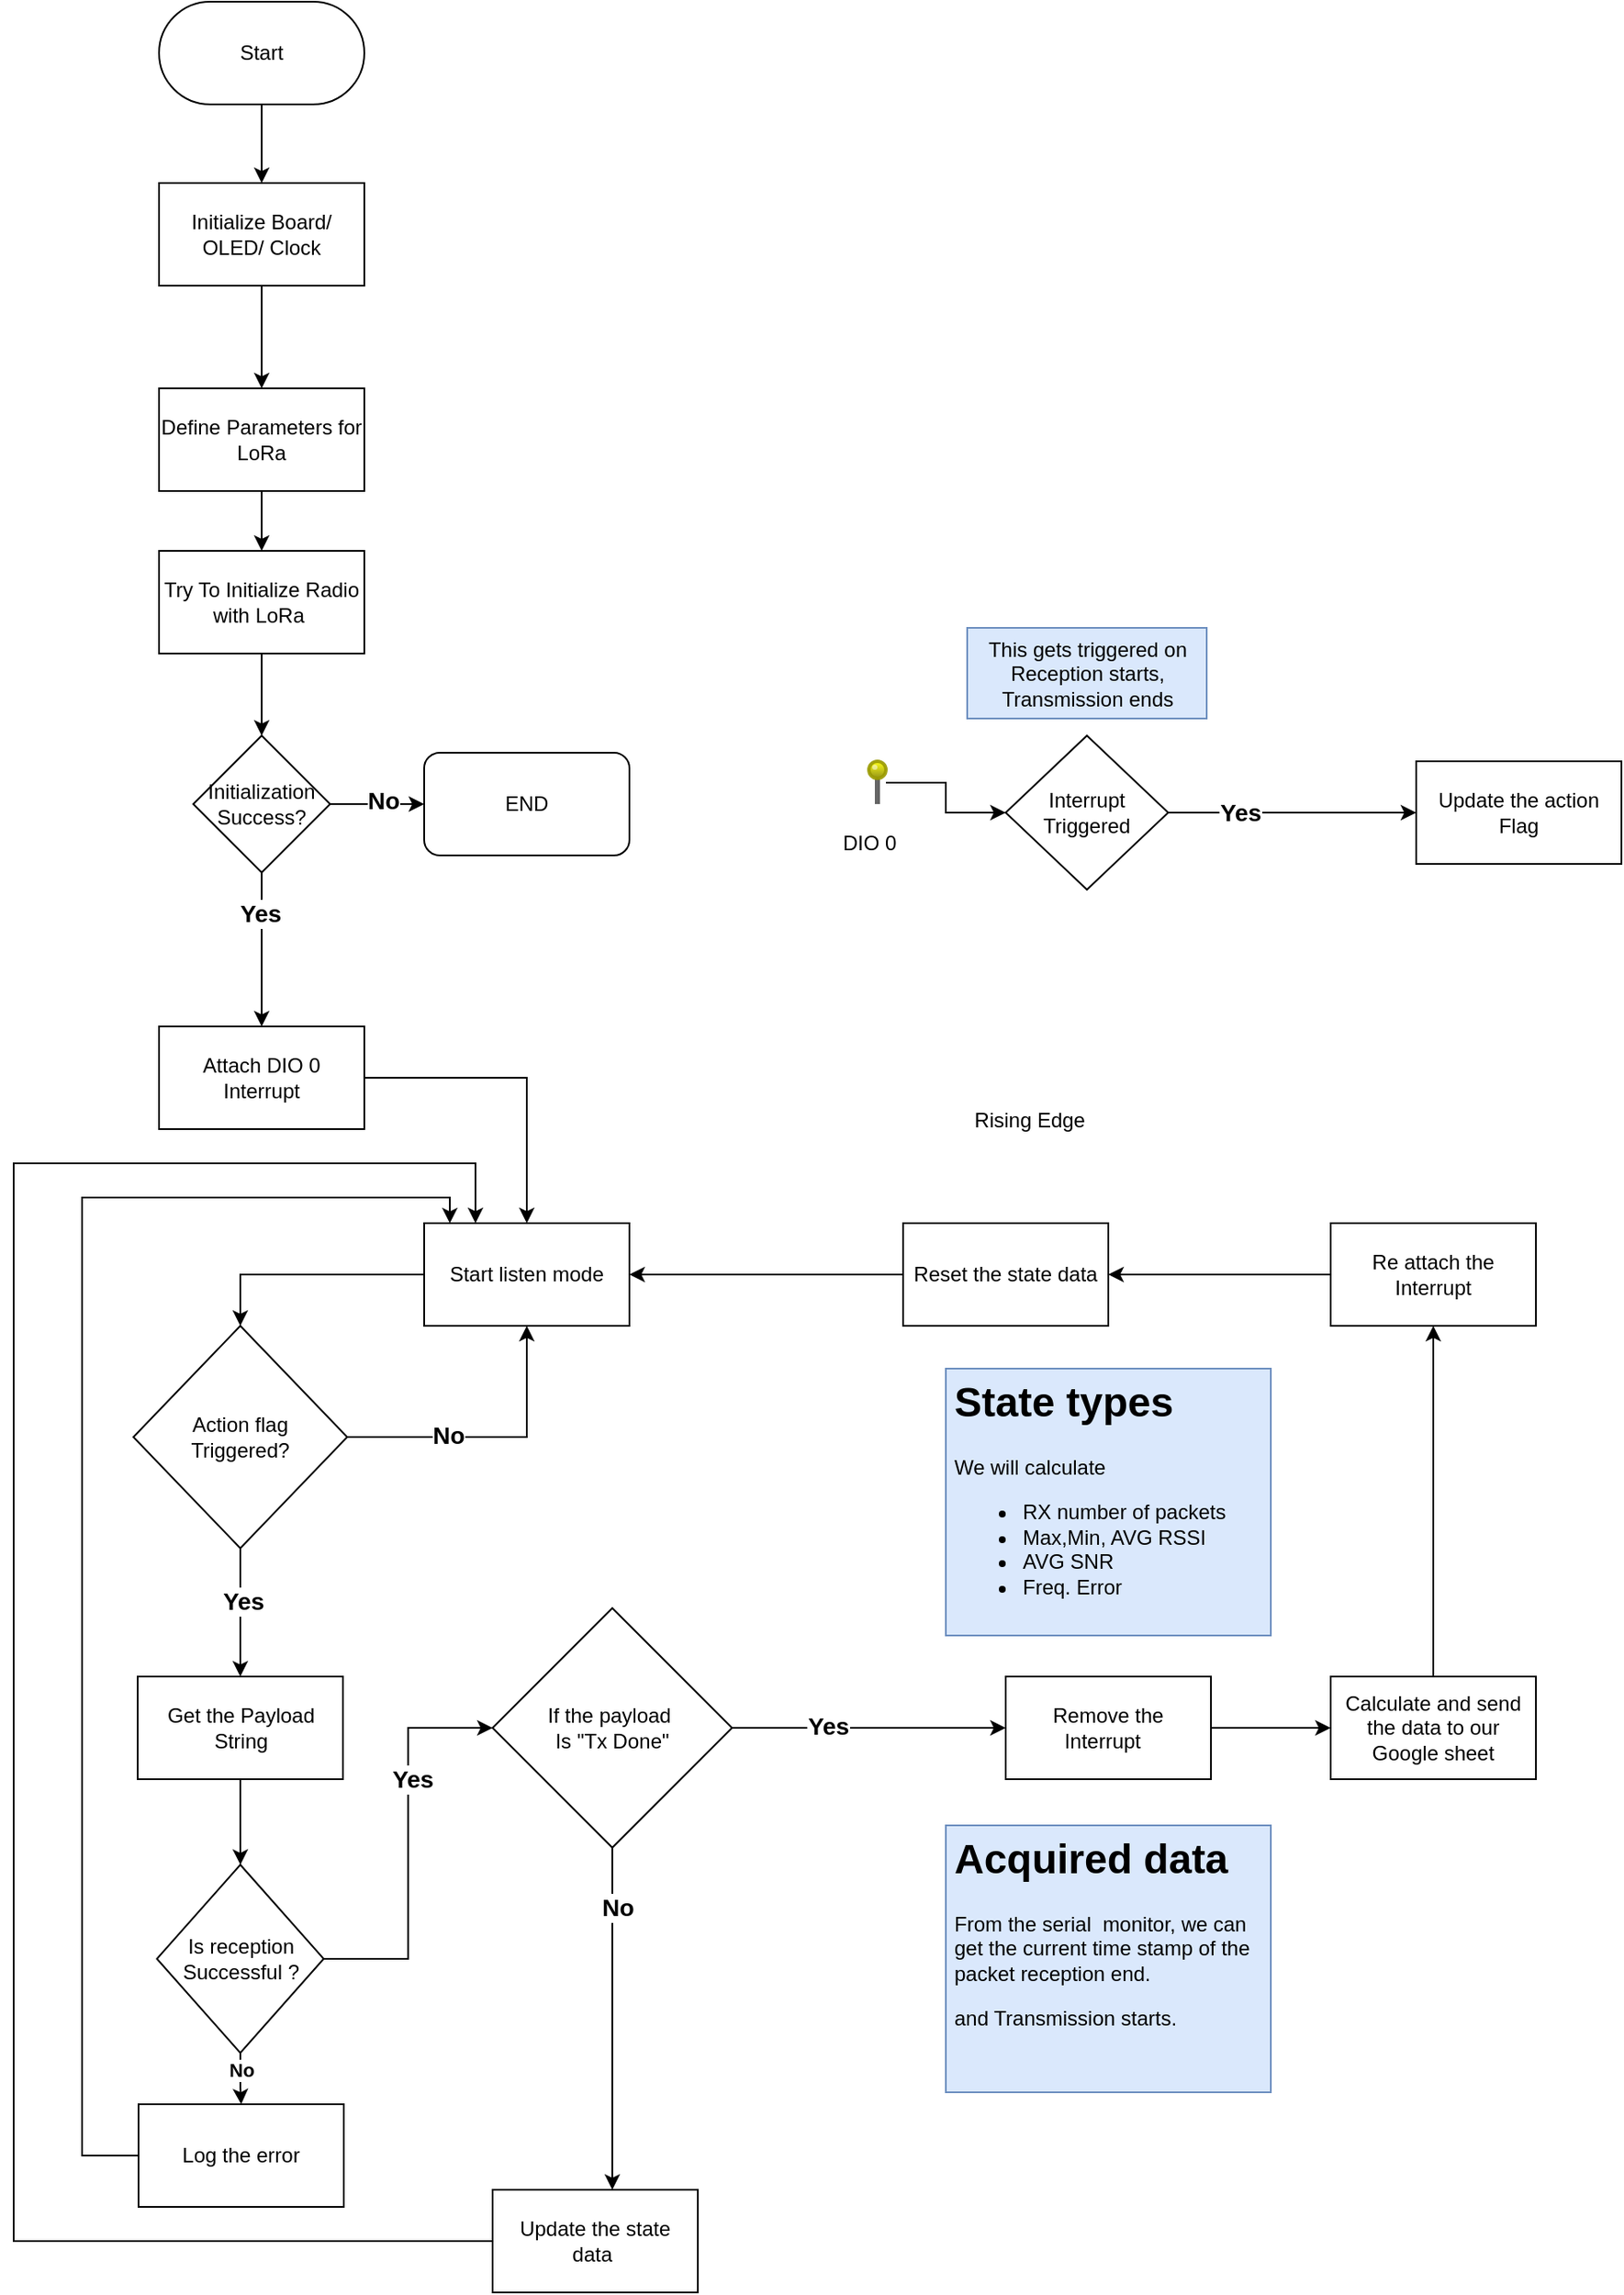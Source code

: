 <mxfile version="23.1.5" type="github">
  <diagram name="Page-1" id="FYWUt24ZpTdFW-gtobVG">
    <mxGraphModel dx="899" dy="492" grid="1" gridSize="10" guides="1" tooltips="1" connect="1" arrows="1" fold="1" page="1" pageScale="1" pageWidth="850" pageHeight="1100" math="0" shadow="0">
      <root>
        <mxCell id="0" />
        <mxCell id="1" parent="0" />
        <mxCell id="IX6t6DD36pY5l--hHVE1-1" style="edgeStyle=orthogonalEdgeStyle;rounded=0;orthogonalLoop=1;jettySize=auto;html=1;" parent="1" source="IX6t6DD36pY5l--hHVE1-2" target="IX6t6DD36pY5l--hHVE1-4" edge="1">
          <mxGeometry relative="1" as="geometry" />
        </mxCell>
        <mxCell id="IX6t6DD36pY5l--hHVE1-2" value="Start" style="rounded=1;whiteSpace=wrap;html=1;arcSize=50;" parent="1" vertex="1">
          <mxGeometry x="365" y="44" width="120" height="60" as="geometry" />
        </mxCell>
        <mxCell id="ezhr6PAOnXo2CEISF_8j-1" style="edgeStyle=orthogonalEdgeStyle;rounded=0;orthogonalLoop=1;jettySize=auto;html=1;entryX=0.5;entryY=0;entryDx=0;entryDy=0;" edge="1" parent="1" source="IX6t6DD36pY5l--hHVE1-4" target="IX6t6DD36pY5l--hHVE1-6">
          <mxGeometry relative="1" as="geometry" />
        </mxCell>
        <mxCell id="IX6t6DD36pY5l--hHVE1-4" value="Initialize Board/ &lt;br&gt;OLED/ Clock" style="rounded=0;whiteSpace=wrap;html=1;" parent="1" vertex="1">
          <mxGeometry x="365" y="150" width="120" height="60" as="geometry" />
        </mxCell>
        <mxCell id="IX6t6DD36pY5l--hHVE1-5" value="" style="edgeStyle=orthogonalEdgeStyle;rounded=0;orthogonalLoop=1;jettySize=auto;html=1;" parent="1" source="IX6t6DD36pY5l--hHVE1-6" target="IX6t6DD36pY5l--hHVE1-8" edge="1">
          <mxGeometry relative="1" as="geometry" />
        </mxCell>
        <mxCell id="IX6t6DD36pY5l--hHVE1-6" value="Define Parameters for LoRa" style="whiteSpace=wrap;html=1;rounded=0;" parent="1" vertex="1">
          <mxGeometry x="365" y="270" width="120" height="60" as="geometry" />
        </mxCell>
        <mxCell id="IX6t6DD36pY5l--hHVE1-7" value="" style="edgeStyle=orthogonalEdgeStyle;rounded=0;orthogonalLoop=1;jettySize=auto;html=1;" parent="1" source="IX6t6DD36pY5l--hHVE1-8" target="IX6t6DD36pY5l--hHVE1-13" edge="1">
          <mxGeometry relative="1" as="geometry" />
        </mxCell>
        <mxCell id="IX6t6DD36pY5l--hHVE1-8" value="Try To Initialize Radio with LoRa&amp;nbsp;" style="whiteSpace=wrap;html=1;rounded=0;" parent="1" vertex="1">
          <mxGeometry x="365" y="365" width="120" height="60" as="geometry" />
        </mxCell>
        <mxCell id="IX6t6DD36pY5l--hHVE1-9" value="" style="edgeStyle=orthogonalEdgeStyle;rounded=0;orthogonalLoop=1;jettySize=auto;html=1;" parent="1" source="IX6t6DD36pY5l--hHVE1-13" target="IX6t6DD36pY5l--hHVE1-15" edge="1">
          <mxGeometry relative="1" as="geometry" />
        </mxCell>
        <mxCell id="IX6t6DD36pY5l--hHVE1-10" value="Yes" style="edgeLabel;html=1;align=center;verticalAlign=middle;resizable=0;points=[];fontStyle=1;fontSize=14;" parent="IX6t6DD36pY5l--hHVE1-9" vertex="1" connectable="0">
          <mxGeometry x="-0.467" y="-1" relative="1" as="geometry">
            <mxPoint as="offset" />
          </mxGeometry>
        </mxCell>
        <mxCell id="IX6t6DD36pY5l--hHVE1-11" value="" style="edgeStyle=orthogonalEdgeStyle;rounded=0;orthogonalLoop=1;jettySize=auto;html=1;entryX=0;entryY=0.5;entryDx=0;entryDy=0;" parent="1" source="IX6t6DD36pY5l--hHVE1-13" target="IX6t6DD36pY5l--hHVE1-16" edge="1">
          <mxGeometry relative="1" as="geometry">
            <mxPoint x="525" y="513" as="targetPoint" />
          </mxGeometry>
        </mxCell>
        <mxCell id="0H7-YZ-VMUyI1cPCvzWG-16" value="No" style="edgeLabel;html=1;align=center;verticalAlign=middle;resizable=0;points=[];fontStyle=1;fontSize=14;" parent="IX6t6DD36pY5l--hHVE1-11" vertex="1" connectable="0">
          <mxGeometry x="0.127" y="2" relative="1" as="geometry">
            <mxPoint as="offset" />
          </mxGeometry>
        </mxCell>
        <mxCell id="IX6t6DD36pY5l--hHVE1-13" value="Initialization&lt;br&gt;Success?" style="rhombus;whiteSpace=wrap;html=1;rounded=0;" parent="1" vertex="1">
          <mxGeometry x="385" y="473" width="80" height="80" as="geometry" />
        </mxCell>
        <mxCell id="IX6t6DD36pY5l--hHVE1-63" style="edgeStyle=orthogonalEdgeStyle;rounded=0;orthogonalLoop=1;jettySize=auto;html=1;" parent="1" source="IX6t6DD36pY5l--hHVE1-15" target="IX6t6DD36pY5l--hHVE1-62" edge="1">
          <mxGeometry relative="1" as="geometry" />
        </mxCell>
        <mxCell id="IX6t6DD36pY5l--hHVE1-15" value="Attach DIO 0 &lt;br&gt;Interrupt" style="whiteSpace=wrap;html=1;rounded=0;" parent="1" vertex="1">
          <mxGeometry x="365" y="643" width="120" height="60" as="geometry" />
        </mxCell>
        <mxCell id="IX6t6DD36pY5l--hHVE1-16" value="END" style="rounded=1;whiteSpace=wrap;html=1;" parent="1" vertex="1">
          <mxGeometry x="520" y="483" width="120" height="60" as="geometry" />
        </mxCell>
        <mxCell id="IX6t6DD36pY5l--hHVE1-58" value="" style="edgeStyle=orthogonalEdgeStyle;rounded=0;orthogonalLoop=1;jettySize=auto;html=1;" parent="1" source="IX6t6DD36pY5l--hHVE1-56" target="IX6t6DD36pY5l--hHVE1-57" edge="1">
          <mxGeometry relative="1" as="geometry" />
        </mxCell>
        <mxCell id="IX6t6DD36pY5l--hHVE1-59" value="Yes" style="edgeLabel;html=1;align=center;verticalAlign=middle;resizable=0;points=[];fontSize=14;fontStyle=1" parent="IX6t6DD36pY5l--hHVE1-58" vertex="1" connectable="0">
          <mxGeometry x="-0.185" y="2" relative="1" as="geometry">
            <mxPoint x="-1" as="offset" />
          </mxGeometry>
        </mxCell>
        <mxCell id="IX6t6DD36pY5l--hHVE1-65" style="edgeStyle=orthogonalEdgeStyle;rounded=0;orthogonalLoop=1;jettySize=auto;html=1;entryX=0.5;entryY=1;entryDx=0;entryDy=0;" parent="1" source="IX6t6DD36pY5l--hHVE1-56" target="IX6t6DD36pY5l--hHVE1-62" edge="1">
          <mxGeometry relative="1" as="geometry" />
        </mxCell>
        <mxCell id="IX6t6DD36pY5l--hHVE1-66" value="No" style="edgeLabel;html=1;align=center;verticalAlign=middle;resizable=0;points=[];fontSize=14;fontStyle=1" parent="IX6t6DD36pY5l--hHVE1-65" vertex="1" connectable="0">
          <mxGeometry x="-0.306" y="1" relative="1" as="geometry">
            <mxPoint as="offset" />
          </mxGeometry>
        </mxCell>
        <mxCell id="IX6t6DD36pY5l--hHVE1-56" value="Action flag &lt;br&gt;Triggered?" style="rhombus;whiteSpace=wrap;html=1;" parent="1" vertex="1">
          <mxGeometry x="350" y="818" width="125" height="130" as="geometry" />
        </mxCell>
        <mxCell id="0H7-YZ-VMUyI1cPCvzWG-13" value="" style="edgeStyle=orthogonalEdgeStyle;rounded=0;orthogonalLoop=1;jettySize=auto;html=1;" parent="1" source="IX6t6DD36pY5l--hHVE1-57" target="0H7-YZ-VMUyI1cPCvzWG-12" edge="1">
          <mxGeometry relative="1" as="geometry" />
        </mxCell>
        <mxCell id="IX6t6DD36pY5l--hHVE1-57" value="Get the Payload String" style="whiteSpace=wrap;html=1;" parent="1" vertex="1">
          <mxGeometry x="352.5" y="1023" width="120" height="60" as="geometry" />
        </mxCell>
        <mxCell id="IX6t6DD36pY5l--hHVE1-64" style="edgeStyle=orthogonalEdgeStyle;rounded=0;orthogonalLoop=1;jettySize=auto;html=1;entryX=0.5;entryY=0;entryDx=0;entryDy=0;" parent="1" source="IX6t6DD36pY5l--hHVE1-62" target="IX6t6DD36pY5l--hHVE1-56" edge="1">
          <mxGeometry relative="1" as="geometry" />
        </mxCell>
        <mxCell id="IX6t6DD36pY5l--hHVE1-62" value="Start listen mode" style="rounded=0;whiteSpace=wrap;html=1;" parent="1" vertex="1">
          <mxGeometry x="520" y="758" width="120" height="60" as="geometry" />
        </mxCell>
        <mxCell id="IX6t6DD36pY5l--hHVE1-72" value="" style="edgeStyle=orthogonalEdgeStyle;rounded=0;orthogonalLoop=1;jettySize=auto;html=1;" parent="1" source="IX6t6DD36pY5l--hHVE1-67" target="IX6t6DD36pY5l--hHVE1-71" edge="1">
          <mxGeometry relative="1" as="geometry" />
        </mxCell>
        <mxCell id="IX6t6DD36pY5l--hHVE1-74" value="Yes" style="edgeLabel;html=1;align=center;verticalAlign=middle;resizable=0;points=[];fontStyle=1;fontSize=14;" parent="IX6t6DD36pY5l--hHVE1-72" vertex="1" connectable="0">
          <mxGeometry x="-0.3" y="1" relative="1" as="geometry">
            <mxPoint as="offset" />
          </mxGeometry>
        </mxCell>
        <mxCell id="IX6t6DD36pY5l--hHVE1-76" value="" style="edgeStyle=orthogonalEdgeStyle;rounded=0;orthogonalLoop=1;jettySize=auto;html=1;" parent="1" source="IX6t6DD36pY5l--hHVE1-67" target="IX6t6DD36pY5l--hHVE1-75" edge="1">
          <mxGeometry relative="1" as="geometry">
            <Array as="points">
              <mxPoint x="630" y="1203" />
              <mxPoint x="630" y="1203" />
            </Array>
          </mxGeometry>
        </mxCell>
        <mxCell id="IX6t6DD36pY5l--hHVE1-78" value="No" style="edgeLabel;html=1;align=center;verticalAlign=middle;resizable=0;points=[];fontStyle=1;fontSize=14;" parent="IX6t6DD36pY5l--hHVE1-76" vertex="1" connectable="0">
          <mxGeometry x="-0.649" y="3" relative="1" as="geometry">
            <mxPoint as="offset" />
          </mxGeometry>
        </mxCell>
        <mxCell id="IX6t6DD36pY5l--hHVE1-67" value="If the payload&amp;nbsp;&lt;br&gt;Is &quot;Tx Done&quot;" style="rhombus;whiteSpace=wrap;html=1;" parent="1" vertex="1">
          <mxGeometry x="560" y="983" width="140" height="140" as="geometry" />
        </mxCell>
        <mxCell id="IX6t6DD36pY5l--hHVE1-83" value="" style="edgeStyle=orthogonalEdgeStyle;rounded=0;orthogonalLoop=1;jettySize=auto;html=1;" parent="1" source="IX6t6DD36pY5l--hHVE1-71" target="IX6t6DD36pY5l--hHVE1-82" edge="1">
          <mxGeometry relative="1" as="geometry" />
        </mxCell>
        <mxCell id="IX6t6DD36pY5l--hHVE1-71" value="Remove the Interrupt&amp;nbsp;&amp;nbsp;" style="whiteSpace=wrap;html=1;" parent="1" vertex="1">
          <mxGeometry x="860" y="1023" width="120" height="60" as="geometry" />
        </mxCell>
        <mxCell id="0H7-YZ-VMUyI1cPCvzWG-20" style="edgeStyle=orthogonalEdgeStyle;rounded=0;orthogonalLoop=1;jettySize=auto;html=1;exitX=0;exitY=0.5;exitDx=0;exitDy=0;entryX=0.25;entryY=0;entryDx=0;entryDy=0;" parent="1" source="IX6t6DD36pY5l--hHVE1-75" target="IX6t6DD36pY5l--hHVE1-62" edge="1">
          <mxGeometry relative="1" as="geometry">
            <Array as="points">
              <mxPoint x="280" y="1353" />
              <mxPoint x="280" y="723" />
              <mxPoint x="550" y="723" />
            </Array>
          </mxGeometry>
        </mxCell>
        <mxCell id="IX6t6DD36pY5l--hHVE1-75" value="Update the state data&amp;nbsp;" style="whiteSpace=wrap;html=1;" parent="1" vertex="1">
          <mxGeometry x="560" y="1323" width="120" height="60" as="geometry" />
        </mxCell>
        <mxCell id="IX6t6DD36pY5l--hHVE1-81" style="edgeStyle=orthogonalEdgeStyle;rounded=0;orthogonalLoop=1;jettySize=auto;html=1;entryX=1;entryY=0.5;entryDx=0;entryDy=0;" parent="1" source="IX6t6DD36pY5l--hHVE1-79" target="IX6t6DD36pY5l--hHVE1-62" edge="1">
          <mxGeometry relative="1" as="geometry">
            <Array as="points">
              <mxPoint x="840" y="788" />
            </Array>
          </mxGeometry>
        </mxCell>
        <mxCell id="IX6t6DD36pY5l--hHVE1-79" value="Reset the state data" style="whiteSpace=wrap;html=1;" parent="1" vertex="1">
          <mxGeometry x="800" y="758" width="120" height="60" as="geometry" />
        </mxCell>
        <mxCell id="IX6t6DD36pY5l--hHVE1-86" value="" style="edgeStyle=orthogonalEdgeStyle;rounded=0;orthogonalLoop=1;jettySize=auto;html=1;" parent="1" source="IX6t6DD36pY5l--hHVE1-82" target="IX6t6DD36pY5l--hHVE1-85" edge="1">
          <mxGeometry relative="1" as="geometry" />
        </mxCell>
        <mxCell id="IX6t6DD36pY5l--hHVE1-82" value="Calculate and send the data to our Google sheet" style="whiteSpace=wrap;html=1;" parent="1" vertex="1">
          <mxGeometry x="1050" y="1023" width="120" height="60" as="geometry" />
        </mxCell>
        <mxCell id="IX6t6DD36pY5l--hHVE1-87" style="edgeStyle=orthogonalEdgeStyle;rounded=0;orthogonalLoop=1;jettySize=auto;html=1;entryX=1;entryY=0.5;entryDx=0;entryDy=0;" parent="1" source="IX6t6DD36pY5l--hHVE1-85" target="IX6t6DD36pY5l--hHVE1-79" edge="1">
          <mxGeometry relative="1" as="geometry" />
        </mxCell>
        <mxCell id="IX6t6DD36pY5l--hHVE1-85" value="Re attach the Interrupt" style="whiteSpace=wrap;html=1;" parent="1" vertex="1">
          <mxGeometry x="1050" y="758" width="120" height="60" as="geometry" />
        </mxCell>
        <mxCell id="0H7-YZ-VMUyI1cPCvzWG-1" style="edgeStyle=orthogonalEdgeStyle;rounded=0;orthogonalLoop=1;jettySize=auto;html=1;entryX=0;entryY=0.5;entryDx=0;entryDy=0;" parent="1" source="0H7-YZ-VMUyI1cPCvzWG-3" target="0H7-YZ-VMUyI1cPCvzWG-4" edge="1">
          <mxGeometry relative="1" as="geometry" />
        </mxCell>
        <mxCell id="0H7-YZ-VMUyI1cPCvzWG-2" value="Yes" style="edgeLabel;html=1;align=center;verticalAlign=middle;resizable=0;points=[];fontStyle=1;fontSize=14;" parent="0H7-YZ-VMUyI1cPCvzWG-1" vertex="1" connectable="0">
          <mxGeometry x="-0.419" relative="1" as="geometry">
            <mxPoint as="offset" />
          </mxGeometry>
        </mxCell>
        <mxCell id="0H7-YZ-VMUyI1cPCvzWG-3" value="Interrupt Triggered" style="rhombus;whiteSpace=wrap;html=1;rounded=0;" parent="1" vertex="1">
          <mxGeometry x="860" y="473" width="95" height="90" as="geometry" />
        </mxCell>
        <mxCell id="0H7-YZ-VMUyI1cPCvzWG-4" value="Update the action Flag" style="rounded=0;whiteSpace=wrap;html=1;" parent="1" vertex="1">
          <mxGeometry x="1100" y="488" width="120" height="60" as="geometry" />
        </mxCell>
        <mxCell id="0H7-YZ-VMUyI1cPCvzWG-5" value="This gets triggered on Reception starts,&lt;div&gt;Transmission ends&lt;/div&gt;" style="text;html=1;strokeColor=#6c8ebf;fillColor=#dae8fc;align=center;verticalAlign=middle;whiteSpace=wrap;rounded=0;" parent="1" vertex="1">
          <mxGeometry x="837.5" y="410" width="140" height="53" as="geometry" />
        </mxCell>
        <mxCell id="0H7-YZ-VMUyI1cPCvzWG-6" style="edgeStyle=orthogonalEdgeStyle;rounded=0;orthogonalLoop=1;jettySize=auto;html=1;entryX=0;entryY=0.5;entryDx=0;entryDy=0;" parent="1" source="0H7-YZ-VMUyI1cPCvzWG-7" target="0H7-YZ-VMUyI1cPCvzWG-3" edge="1">
          <mxGeometry relative="1" as="geometry" />
        </mxCell>
        <mxCell id="0H7-YZ-VMUyI1cPCvzWG-7" value="" style="verticalLabelPosition=top;shadow=0;dashed=0;align=center;html=1;verticalAlign=bottom;strokeWidth=1;shape=mxgraph.mockup.misc.pin;fillColor2=#ffff00;fillColor3=#888800;strokeColor=#999900;" parent="1" vertex="1">
          <mxGeometry x="780" y="488" width="10" height="25" as="geometry" />
        </mxCell>
        <mxCell id="0H7-YZ-VMUyI1cPCvzWG-8" value="Rising Edge" style="shape=image;verticalLabelPosition=bottom;labelBackgroundColor=default;verticalAlign=top;aspect=fixed;imageAspect=0;image=https://www.mathworks.com/help/simscape/lang/edge_op1.png;" parent="1" vertex="1">
          <mxGeometry x="780" y="583" width="188.27" height="100.83" as="geometry" />
        </mxCell>
        <mxCell id="0H7-YZ-VMUyI1cPCvzWG-9" value="DIO 0" style="text;html=1;align=center;verticalAlign=middle;resizable=0;points=[];autosize=1;strokeColor=none;fillColor=none;" parent="1" vertex="1">
          <mxGeometry x="755" y="521" width="50" height="30" as="geometry" />
        </mxCell>
        <mxCell id="0H7-YZ-VMUyI1cPCvzWG-14" style="edgeStyle=orthogonalEdgeStyle;rounded=0;orthogonalLoop=1;jettySize=auto;html=1;entryX=0;entryY=0.5;entryDx=0;entryDy=0;" parent="1" source="0H7-YZ-VMUyI1cPCvzWG-12" target="IX6t6DD36pY5l--hHVE1-67" edge="1">
          <mxGeometry relative="1" as="geometry" />
        </mxCell>
        <mxCell id="0H7-YZ-VMUyI1cPCvzWG-15" value="Yes" style="edgeLabel;html=1;align=center;verticalAlign=middle;resizable=0;points=[];fontStyle=1;fontSize=14;" parent="0H7-YZ-VMUyI1cPCvzWG-14" vertex="1" connectable="0">
          <mxGeometry x="0.322" y="-2" relative="1" as="geometry">
            <mxPoint as="offset" />
          </mxGeometry>
        </mxCell>
        <mxCell id="0H7-YZ-VMUyI1cPCvzWG-18" style="edgeStyle=orthogonalEdgeStyle;rounded=0;orthogonalLoop=1;jettySize=auto;html=1;" parent="1" source="0H7-YZ-VMUyI1cPCvzWG-12" target="0H7-YZ-VMUyI1cPCvzWG-17" edge="1">
          <mxGeometry relative="1" as="geometry" />
        </mxCell>
        <mxCell id="0H7-YZ-VMUyI1cPCvzWG-21" value="No" style="edgeLabel;html=1;align=center;verticalAlign=middle;resizable=0;points=[];fontStyle=1" parent="0H7-YZ-VMUyI1cPCvzWG-18" vertex="1" connectable="0">
          <mxGeometry x="0.029" relative="1" as="geometry">
            <mxPoint y="-6" as="offset" />
          </mxGeometry>
        </mxCell>
        <mxCell id="0H7-YZ-VMUyI1cPCvzWG-12" value="Is reception Successful ?" style="rhombus;whiteSpace=wrap;html=1;" parent="1" vertex="1">
          <mxGeometry x="363.75" y="1133" width="97.5" height="110" as="geometry" />
        </mxCell>
        <mxCell id="0H7-YZ-VMUyI1cPCvzWG-19" style="edgeStyle=orthogonalEdgeStyle;rounded=0;orthogonalLoop=1;jettySize=auto;html=1;exitX=0;exitY=0.5;exitDx=0;exitDy=0;entryX=0.125;entryY=0.001;entryDx=0;entryDy=0;entryPerimeter=0;" parent="1" source="0H7-YZ-VMUyI1cPCvzWG-17" target="IX6t6DD36pY5l--hHVE1-62" edge="1">
          <mxGeometry relative="1" as="geometry">
            <mxPoint x="200" y="753" as="targetPoint" />
            <Array as="points">
              <mxPoint x="320" y="1303" />
              <mxPoint x="320" y="743" />
              <mxPoint x="535" y="743" />
            </Array>
          </mxGeometry>
        </mxCell>
        <mxCell id="0H7-YZ-VMUyI1cPCvzWG-17" value="Log the error" style="rounded=0;whiteSpace=wrap;html=1;" parent="1" vertex="1">
          <mxGeometry x="353" y="1273" width="120" height="60" as="geometry" />
        </mxCell>
        <mxCell id="0H7-YZ-VMUyI1cPCvzWG-25" value="&lt;h1&gt;State types&lt;/h1&gt;&lt;p&gt;We will calculate&lt;/p&gt;&lt;p&gt;&lt;/p&gt;&lt;ul&gt;&lt;li&gt;RX number of packets&lt;/li&gt;&lt;li&gt;Max,Min, AVG RSSI&lt;/li&gt;&lt;li&gt;AVG SNR&lt;/li&gt;&lt;li&gt;Freq. Error&lt;/li&gt;&lt;/ul&gt;&lt;p&gt;&lt;/p&gt;" style="text;html=1;strokeColor=#6c8ebf;fillColor=#dae8fc;spacing=5;spacingTop=-20;whiteSpace=wrap;overflow=hidden;rounded=0;" parent="1" vertex="1">
          <mxGeometry x="825" y="843" width="190" height="156" as="geometry" />
        </mxCell>
        <mxCell id="ezhr6PAOnXo2CEISF_8j-2" value="&lt;h1&gt;Acquired&amp;nbsp;data&lt;/h1&gt;&lt;p&gt;From the serial&amp;nbsp; monitor, we can get the current time stamp of the packet reception end.&lt;/p&gt;&lt;p&gt;and Transmission starts.&lt;/p&gt;&lt;p&gt;&lt;/p&gt;" style="text;html=1;strokeColor=#6c8ebf;fillColor=#dae8fc;spacing=5;spacingTop=-20;whiteSpace=wrap;overflow=hidden;rounded=0;" vertex="1" parent="1">
          <mxGeometry x="825" y="1110" width="190" height="156" as="geometry" />
        </mxCell>
      </root>
    </mxGraphModel>
  </diagram>
</mxfile>
